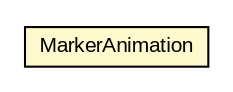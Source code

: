 #!/usr/local/bin/dot
#
# Class diagram 
# Generated by UMLGraph version R5_6-24-gf6e263 (http://www.umlgraph.org/)
#

digraph G {
	edge [fontname="arial",fontsize=10,labelfontname="arial",labelfontsize=10];
	node [fontname="arial",fontsize=10,shape=plaintext];
	nodesep=0.25;
	ranksep=0.5;
	// org.osmdroid.samplefragments.animations.MarkerAnimation
	c158210 [label=<<table title="org.osmdroid.samplefragments.animations.MarkerAnimation" border="0" cellborder="1" cellspacing="0" cellpadding="2" port="p" bgcolor="lemonChiffon" href="./MarkerAnimation.html">
		<tr><td><table border="0" cellspacing="0" cellpadding="1">
<tr><td align="center" balign="center"> MarkerAnimation </td></tr>
		</table></td></tr>
		</table>>, URL="./MarkerAnimation.html", fontname="arial", fontcolor="black", fontsize=10.0];
}

